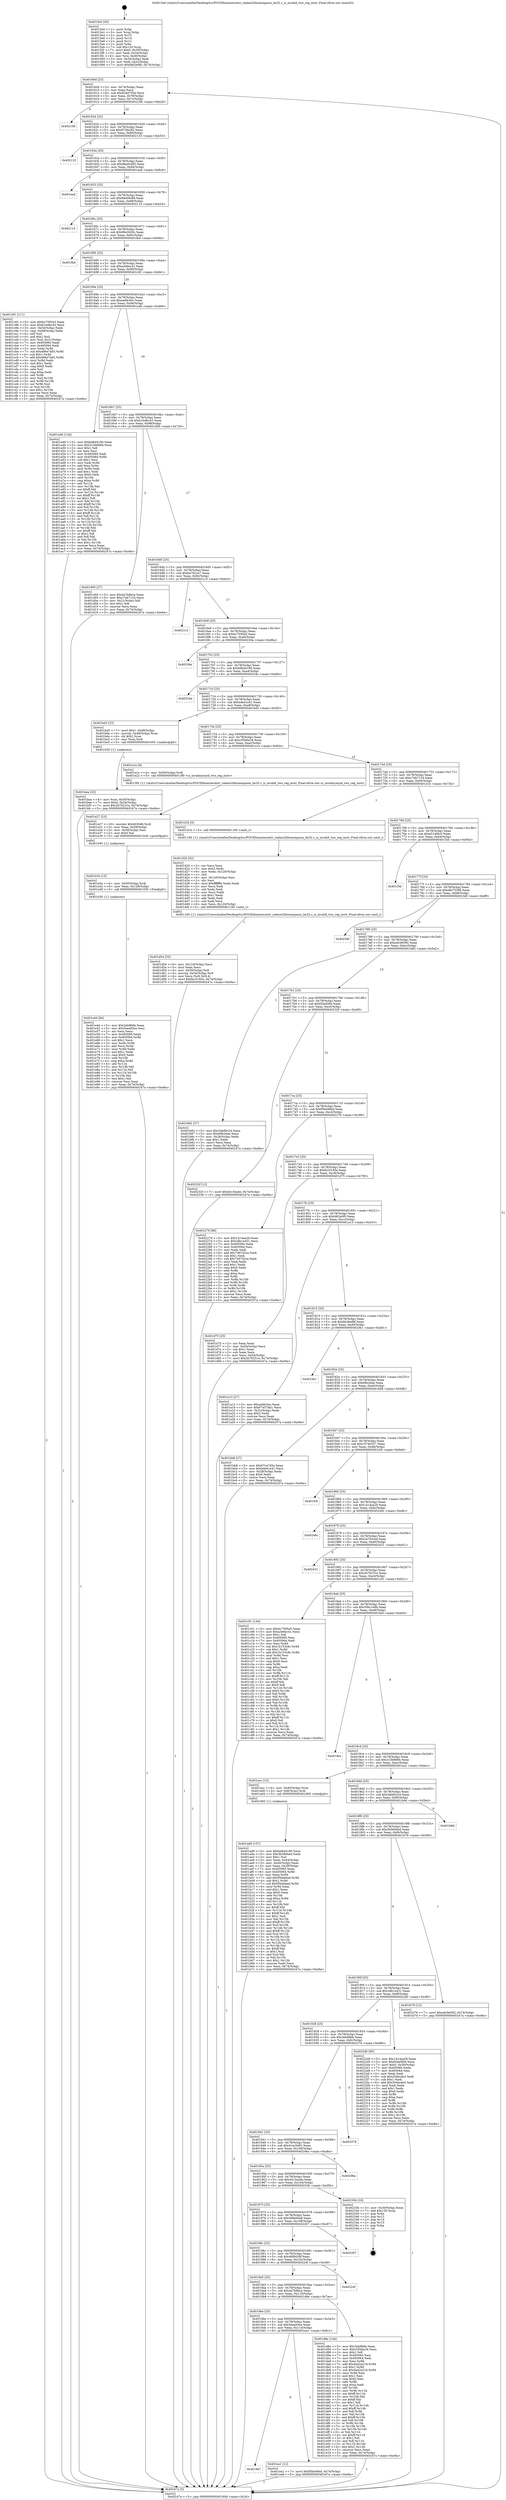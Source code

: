 digraph "0x4015e0" {
  label = "0x4015e0 (/mnt/c/Users/mathe/Desktop/tcc/POCII/binaries/extr_radare2librasmpasm_lm32.c_is_invalid_two_reg_instr_Final-ollvm.out::main(0))"
  labelloc = "t"
  node[shape=record]

  Entry [label="",width=0.3,height=0.3,shape=circle,fillcolor=black,style=filled]
  "0x40160d" [label="{
     0x40160d [23]\l
     | [instrs]\l
     &nbsp;&nbsp;0x40160d \<+3\>: mov -0x74(%rbp),%eax\l
     &nbsp;&nbsp;0x401610 \<+2\>: mov %eax,%ecx\l
     &nbsp;&nbsp;0x401612 \<+6\>: sub $0x82dd705e,%ecx\l
     &nbsp;&nbsp;0x401618 \<+3\>: mov %eax,-0x78(%rbp)\l
     &nbsp;&nbsp;0x40161b \<+3\>: mov %ecx,-0x7c(%rbp)\l
     &nbsp;&nbsp;0x40161e \<+6\>: je 0000000000402108 \<main+0xb28\>\l
  }"]
  "0x402108" [label="{
     0x402108\l
  }", style=dashed]
  "0x401624" [label="{
     0x401624 [22]\l
     | [instrs]\l
     &nbsp;&nbsp;0x401624 \<+5\>: jmp 0000000000401629 \<main+0x49\>\l
     &nbsp;&nbsp;0x401629 \<+3\>: mov -0x78(%rbp),%eax\l
     &nbsp;&nbsp;0x40162c \<+5\>: sub $0x873fa292,%eax\l
     &nbsp;&nbsp;0x401631 \<+3\>: mov %eax,-0x80(%rbp)\l
     &nbsp;&nbsp;0x401634 \<+6\>: je 0000000000402133 \<main+0xb53\>\l
  }"]
  Exit [label="",width=0.3,height=0.3,shape=circle,fillcolor=black,style=filled,peripheries=2]
  "0x402133" [label="{
     0x402133\l
  }", style=dashed]
  "0x40163a" [label="{
     0x40163a [25]\l
     | [instrs]\l
     &nbsp;&nbsp;0x40163a \<+5\>: jmp 000000000040163f \<main+0x5f\>\l
     &nbsp;&nbsp;0x40163f \<+3\>: mov -0x78(%rbp),%eax\l
     &nbsp;&nbsp;0x401642 \<+5\>: sub $0x8ba0c465,%eax\l
     &nbsp;&nbsp;0x401647 \<+6\>: mov %eax,-0x84(%rbp)\l
     &nbsp;&nbsp;0x40164d \<+6\>: je 0000000000401ead \<main+0x8cd\>\l
  }"]
  "0x4019d7" [label="{
     0x4019d7\l
  }", style=dashed]
  "0x401ead" [label="{
     0x401ead\l
  }", style=dashed]
  "0x401653" [label="{
     0x401653 [25]\l
     | [instrs]\l
     &nbsp;&nbsp;0x401653 \<+5\>: jmp 0000000000401658 \<main+0x78\>\l
     &nbsp;&nbsp;0x401658 \<+3\>: mov -0x78(%rbp),%eax\l
     &nbsp;&nbsp;0x40165b \<+5\>: sub $0x8de08c86,%eax\l
     &nbsp;&nbsp;0x401660 \<+6\>: mov %eax,-0x88(%rbp)\l
     &nbsp;&nbsp;0x401666 \<+6\>: je 0000000000402114 \<main+0xb34\>\l
  }"]
  "0x401ea1" [label="{
     0x401ea1 [12]\l
     | [instrs]\l
     &nbsp;&nbsp;0x401ea1 \<+7\>: movl $0xf5bb46bd,-0x74(%rbp)\l
     &nbsp;&nbsp;0x401ea8 \<+5\>: jmp 000000000040247a \<main+0xe9a\>\l
  }"]
  "0x402114" [label="{
     0x402114\l
  }", style=dashed]
  "0x40166c" [label="{
     0x40166c [25]\l
     | [instrs]\l
     &nbsp;&nbsp;0x40166c \<+5\>: jmp 0000000000401671 \<main+0x91\>\l
     &nbsp;&nbsp;0x401671 \<+3\>: mov -0x78(%rbp),%eax\l
     &nbsp;&nbsp;0x401674 \<+5\>: sub $0x99e3920c,%eax\l
     &nbsp;&nbsp;0x401679 \<+6\>: mov %eax,-0x8c(%rbp)\l
     &nbsp;&nbsp;0x40167f \<+6\>: je 0000000000401fbd \<main+0x9dd\>\l
  }"]
  "0x401e4d" [label="{
     0x401e4d [84]\l
     | [instrs]\l
     &nbsp;&nbsp;0x401e4d \<+5\>: mov $0x3eb9fefe,%eax\l
     &nbsp;&nbsp;0x401e52 \<+5\>: mov $0x5eea93ee,%esi\l
     &nbsp;&nbsp;0x401e57 \<+2\>: xor %ecx,%ecx\l
     &nbsp;&nbsp;0x401e59 \<+7\>: mov 0x405060,%edx\l
     &nbsp;&nbsp;0x401e60 \<+8\>: mov 0x405064,%r8d\l
     &nbsp;&nbsp;0x401e68 \<+3\>: sub $0x1,%ecx\l
     &nbsp;&nbsp;0x401e6b \<+3\>: mov %edx,%r9d\l
     &nbsp;&nbsp;0x401e6e \<+3\>: add %ecx,%r9d\l
     &nbsp;&nbsp;0x401e71 \<+4\>: imul %r9d,%edx\l
     &nbsp;&nbsp;0x401e75 \<+3\>: and $0x1,%edx\l
     &nbsp;&nbsp;0x401e78 \<+3\>: cmp $0x0,%edx\l
     &nbsp;&nbsp;0x401e7b \<+4\>: sete %r10b\l
     &nbsp;&nbsp;0x401e7f \<+4\>: cmp $0xa,%r8d\l
     &nbsp;&nbsp;0x401e83 \<+4\>: setl %r11b\l
     &nbsp;&nbsp;0x401e87 \<+3\>: mov %r10b,%bl\l
     &nbsp;&nbsp;0x401e8a \<+3\>: and %r11b,%bl\l
     &nbsp;&nbsp;0x401e8d \<+3\>: xor %r11b,%r10b\l
     &nbsp;&nbsp;0x401e90 \<+3\>: or %r10b,%bl\l
     &nbsp;&nbsp;0x401e93 \<+3\>: test $0x1,%bl\l
     &nbsp;&nbsp;0x401e96 \<+3\>: cmovne %esi,%eax\l
     &nbsp;&nbsp;0x401e99 \<+3\>: mov %eax,-0x74(%rbp)\l
     &nbsp;&nbsp;0x401e9c \<+5\>: jmp 000000000040247a \<main+0xe9a\>\l
  }"]
  "0x401fbd" [label="{
     0x401fbd\l
  }", style=dashed]
  "0x401685" [label="{
     0x401685 [25]\l
     | [instrs]\l
     &nbsp;&nbsp;0x401685 \<+5\>: jmp 000000000040168a \<main+0xaa\>\l
     &nbsp;&nbsp;0x40168a \<+3\>: mov -0x78(%rbp),%eax\l
     &nbsp;&nbsp;0x40168d \<+5\>: sub $0xa3e6ec41,%eax\l
     &nbsp;&nbsp;0x401692 \<+6\>: mov %eax,-0x90(%rbp)\l
     &nbsp;&nbsp;0x401698 \<+6\>: je 0000000000401c91 \<main+0x6b1\>\l
  }"]
  "0x401e3e" [label="{
     0x401e3e [15]\l
     | [instrs]\l
     &nbsp;&nbsp;0x401e3e \<+4\>: mov -0x50(%rbp),%rdi\l
     &nbsp;&nbsp;0x401e42 \<+6\>: mov %eax,-0x128(%rbp)\l
     &nbsp;&nbsp;0x401e48 \<+5\>: call 0000000000401030 \<free@plt\>\l
     | [calls]\l
     &nbsp;&nbsp;0x401030 \{1\} (unknown)\l
  }"]
  "0x401c91" [label="{
     0x401c91 [111]\l
     | [instrs]\l
     &nbsp;&nbsp;0x401c91 \<+5\>: mov $0xbc7595a5,%eax\l
     &nbsp;&nbsp;0x401c96 \<+5\>: mov $0xb1bdbc43,%ecx\l
     &nbsp;&nbsp;0x401c9b \<+3\>: mov -0x54(%rbp),%edx\l
     &nbsp;&nbsp;0x401c9e \<+3\>: cmp -0x48(%rbp),%edx\l
     &nbsp;&nbsp;0x401ca1 \<+4\>: setl %sil\l
     &nbsp;&nbsp;0x401ca5 \<+4\>: and $0x1,%sil\l
     &nbsp;&nbsp;0x401ca9 \<+4\>: mov %sil,-0x21(%rbp)\l
     &nbsp;&nbsp;0x401cad \<+7\>: mov 0x405060,%edx\l
     &nbsp;&nbsp;0x401cb4 \<+7\>: mov 0x405064,%edi\l
     &nbsp;&nbsp;0x401cbb \<+3\>: mov %edx,%r8d\l
     &nbsp;&nbsp;0x401cbe \<+7\>: sub $0x486e7a65,%r8d\l
     &nbsp;&nbsp;0x401cc5 \<+4\>: sub $0x1,%r8d\l
     &nbsp;&nbsp;0x401cc9 \<+7\>: add $0x486e7a65,%r8d\l
     &nbsp;&nbsp;0x401cd0 \<+4\>: imul %r8d,%edx\l
     &nbsp;&nbsp;0x401cd4 \<+3\>: and $0x1,%edx\l
     &nbsp;&nbsp;0x401cd7 \<+3\>: cmp $0x0,%edx\l
     &nbsp;&nbsp;0x401cda \<+4\>: sete %sil\l
     &nbsp;&nbsp;0x401cde \<+3\>: cmp $0xa,%edi\l
     &nbsp;&nbsp;0x401ce1 \<+4\>: setl %r9b\l
     &nbsp;&nbsp;0x401ce5 \<+3\>: mov %sil,%r10b\l
     &nbsp;&nbsp;0x401ce8 \<+3\>: and %r9b,%r10b\l
     &nbsp;&nbsp;0x401ceb \<+3\>: xor %r9b,%sil\l
     &nbsp;&nbsp;0x401cee \<+3\>: or %sil,%r10b\l
     &nbsp;&nbsp;0x401cf1 \<+4\>: test $0x1,%r10b\l
     &nbsp;&nbsp;0x401cf5 \<+3\>: cmovne %ecx,%eax\l
     &nbsp;&nbsp;0x401cf8 \<+3\>: mov %eax,-0x74(%rbp)\l
     &nbsp;&nbsp;0x401cfb \<+5\>: jmp 000000000040247a \<main+0xe9a\>\l
  }"]
  "0x40169e" [label="{
     0x40169e [25]\l
     | [instrs]\l
     &nbsp;&nbsp;0x40169e \<+5\>: jmp 00000000004016a3 \<main+0xc3\>\l
     &nbsp;&nbsp;0x4016a3 \<+3\>: mov -0x78(%rbp),%eax\l
     &nbsp;&nbsp;0x4016a6 \<+5\>: sub $0xaefdc5ec,%eax\l
     &nbsp;&nbsp;0x4016ab \<+6\>: mov %eax,-0x94(%rbp)\l
     &nbsp;&nbsp;0x4016b1 \<+6\>: je 0000000000401a46 \<main+0x466\>\l
  }"]
  "0x401e27" [label="{
     0x401e27 [23]\l
     | [instrs]\l
     &nbsp;&nbsp;0x401e27 \<+10\>: movabs $0x4030d6,%rdi\l
     &nbsp;&nbsp;0x401e31 \<+3\>: mov %eax,-0x58(%rbp)\l
     &nbsp;&nbsp;0x401e34 \<+3\>: mov -0x58(%rbp),%esi\l
     &nbsp;&nbsp;0x401e37 \<+2\>: mov $0x0,%al\l
     &nbsp;&nbsp;0x401e39 \<+5\>: call 0000000000401040 \<printf@plt\>\l
     | [calls]\l
     &nbsp;&nbsp;0x401040 \{1\} (unknown)\l
  }"]
  "0x401a46" [label="{
     0x401a46 [134]\l
     | [instrs]\l
     &nbsp;&nbsp;0x401a46 \<+5\>: mov $0xbd644180,%eax\l
     &nbsp;&nbsp;0x401a4b \<+5\>: mov $0x315b6684,%ecx\l
     &nbsp;&nbsp;0x401a50 \<+2\>: mov $0x1,%dl\l
     &nbsp;&nbsp;0x401a52 \<+2\>: xor %esi,%esi\l
     &nbsp;&nbsp;0x401a54 \<+7\>: mov 0x405060,%edi\l
     &nbsp;&nbsp;0x401a5b \<+8\>: mov 0x405064,%r8d\l
     &nbsp;&nbsp;0x401a63 \<+3\>: sub $0x1,%esi\l
     &nbsp;&nbsp;0x401a66 \<+3\>: mov %edi,%r9d\l
     &nbsp;&nbsp;0x401a69 \<+3\>: add %esi,%r9d\l
     &nbsp;&nbsp;0x401a6c \<+4\>: imul %r9d,%edi\l
     &nbsp;&nbsp;0x401a70 \<+3\>: and $0x1,%edi\l
     &nbsp;&nbsp;0x401a73 \<+3\>: cmp $0x0,%edi\l
     &nbsp;&nbsp;0x401a76 \<+4\>: sete %r10b\l
     &nbsp;&nbsp;0x401a7a \<+4\>: cmp $0xa,%r8d\l
     &nbsp;&nbsp;0x401a7e \<+4\>: setl %r11b\l
     &nbsp;&nbsp;0x401a82 \<+3\>: mov %r10b,%bl\l
     &nbsp;&nbsp;0x401a85 \<+3\>: xor $0xff,%bl\l
     &nbsp;&nbsp;0x401a88 \<+3\>: mov %r11b,%r14b\l
     &nbsp;&nbsp;0x401a8b \<+4\>: xor $0xff,%r14b\l
     &nbsp;&nbsp;0x401a8f \<+3\>: xor $0x1,%dl\l
     &nbsp;&nbsp;0x401a92 \<+3\>: mov %bl,%r15b\l
     &nbsp;&nbsp;0x401a95 \<+4\>: and $0xff,%r15b\l
     &nbsp;&nbsp;0x401a99 \<+3\>: and %dl,%r10b\l
     &nbsp;&nbsp;0x401a9c \<+3\>: mov %r14b,%r12b\l
     &nbsp;&nbsp;0x401a9f \<+4\>: and $0xff,%r12b\l
     &nbsp;&nbsp;0x401aa3 \<+3\>: and %dl,%r11b\l
     &nbsp;&nbsp;0x401aa6 \<+3\>: or %r10b,%r15b\l
     &nbsp;&nbsp;0x401aa9 \<+3\>: or %r11b,%r12b\l
     &nbsp;&nbsp;0x401aac \<+3\>: xor %r12b,%r15b\l
     &nbsp;&nbsp;0x401aaf \<+3\>: or %r14b,%bl\l
     &nbsp;&nbsp;0x401ab2 \<+3\>: xor $0xff,%bl\l
     &nbsp;&nbsp;0x401ab5 \<+3\>: or $0x1,%dl\l
     &nbsp;&nbsp;0x401ab8 \<+2\>: and %dl,%bl\l
     &nbsp;&nbsp;0x401aba \<+3\>: or %bl,%r15b\l
     &nbsp;&nbsp;0x401abd \<+4\>: test $0x1,%r15b\l
     &nbsp;&nbsp;0x401ac1 \<+3\>: cmovne %ecx,%eax\l
     &nbsp;&nbsp;0x401ac4 \<+3\>: mov %eax,-0x74(%rbp)\l
     &nbsp;&nbsp;0x401ac7 \<+5\>: jmp 000000000040247a \<main+0xe9a\>\l
  }"]
  "0x4016b7" [label="{
     0x4016b7 [25]\l
     | [instrs]\l
     &nbsp;&nbsp;0x4016b7 \<+5\>: jmp 00000000004016bc \<main+0xdc\>\l
     &nbsp;&nbsp;0x4016bc \<+3\>: mov -0x78(%rbp),%eax\l
     &nbsp;&nbsp;0x4016bf \<+5\>: sub $0xb1bdbc43,%eax\l
     &nbsp;&nbsp;0x4016c4 \<+6\>: mov %eax,-0x98(%rbp)\l
     &nbsp;&nbsp;0x4016ca \<+6\>: je 0000000000401d00 \<main+0x720\>\l
  }"]
  "0x4019be" [label="{
     0x4019be [25]\l
     | [instrs]\l
     &nbsp;&nbsp;0x4019be \<+5\>: jmp 00000000004019c3 \<main+0x3e3\>\l
     &nbsp;&nbsp;0x4019c3 \<+3\>: mov -0x78(%rbp),%eax\l
     &nbsp;&nbsp;0x4019c6 \<+5\>: sub $0x5eea93ee,%eax\l
     &nbsp;&nbsp;0x4019cb \<+6\>: mov %eax,-0x114(%rbp)\l
     &nbsp;&nbsp;0x4019d1 \<+6\>: je 0000000000401ea1 \<main+0x8c1\>\l
  }"]
  "0x401d00" [label="{
     0x401d00 [27]\l
     | [instrs]\l
     &nbsp;&nbsp;0x401d00 \<+5\>: mov $0x4a7b8bca,%eax\l
     &nbsp;&nbsp;0x401d05 \<+5\>: mov $0xc7eb7124,%ecx\l
     &nbsp;&nbsp;0x401d0a \<+3\>: mov -0x21(%rbp),%dl\l
     &nbsp;&nbsp;0x401d0d \<+3\>: test $0x1,%dl\l
     &nbsp;&nbsp;0x401d10 \<+3\>: cmovne %ecx,%eax\l
     &nbsp;&nbsp;0x401d13 \<+3\>: mov %eax,-0x74(%rbp)\l
     &nbsp;&nbsp;0x401d16 \<+5\>: jmp 000000000040247a \<main+0xe9a\>\l
  }"]
  "0x4016d0" [label="{
     0x4016d0 [25]\l
     | [instrs]\l
     &nbsp;&nbsp;0x4016d0 \<+5\>: jmp 00000000004016d5 \<main+0xf5\>\l
     &nbsp;&nbsp;0x4016d5 \<+3\>: mov -0x78(%rbp),%eax\l
     &nbsp;&nbsp;0x4016d8 \<+5\>: sub $0xba762ca7,%eax\l
     &nbsp;&nbsp;0x4016dd \<+6\>: mov %eax,-0x9c(%rbp)\l
     &nbsp;&nbsp;0x4016e3 \<+6\>: je 00000000004021c3 \<main+0xbe3\>\l
  }"]
  "0x401d8e" [label="{
     0x401d8e [144]\l
     | [instrs]\l
     &nbsp;&nbsp;0x401d8e \<+5\>: mov $0x3eb9fefe,%eax\l
     &nbsp;&nbsp;0x401d93 \<+5\>: mov $0xc55b6a34,%ecx\l
     &nbsp;&nbsp;0x401d98 \<+2\>: mov $0x1,%dl\l
     &nbsp;&nbsp;0x401d9a \<+7\>: mov 0x405060,%esi\l
     &nbsp;&nbsp;0x401da1 \<+7\>: mov 0x405064,%edi\l
     &nbsp;&nbsp;0x401da8 \<+3\>: mov %esi,%r8d\l
     &nbsp;&nbsp;0x401dab \<+7\>: add $0x4a42a218,%r8d\l
     &nbsp;&nbsp;0x401db2 \<+4\>: sub $0x1,%r8d\l
     &nbsp;&nbsp;0x401db6 \<+7\>: sub $0x4a42a218,%r8d\l
     &nbsp;&nbsp;0x401dbd \<+4\>: imul %r8d,%esi\l
     &nbsp;&nbsp;0x401dc1 \<+3\>: and $0x1,%esi\l
     &nbsp;&nbsp;0x401dc4 \<+3\>: cmp $0x0,%esi\l
     &nbsp;&nbsp;0x401dc7 \<+4\>: sete %r9b\l
     &nbsp;&nbsp;0x401dcb \<+3\>: cmp $0xa,%edi\l
     &nbsp;&nbsp;0x401dce \<+4\>: setl %r10b\l
     &nbsp;&nbsp;0x401dd2 \<+3\>: mov %r9b,%r11b\l
     &nbsp;&nbsp;0x401dd5 \<+4\>: xor $0xff,%r11b\l
     &nbsp;&nbsp;0x401dd9 \<+3\>: mov %r10b,%bl\l
     &nbsp;&nbsp;0x401ddc \<+3\>: xor $0xff,%bl\l
     &nbsp;&nbsp;0x401ddf \<+3\>: xor $0x1,%dl\l
     &nbsp;&nbsp;0x401de2 \<+3\>: mov %r11b,%r14b\l
     &nbsp;&nbsp;0x401de5 \<+4\>: and $0xff,%r14b\l
     &nbsp;&nbsp;0x401de9 \<+3\>: and %dl,%r9b\l
     &nbsp;&nbsp;0x401dec \<+3\>: mov %bl,%r15b\l
     &nbsp;&nbsp;0x401def \<+4\>: and $0xff,%r15b\l
     &nbsp;&nbsp;0x401df3 \<+3\>: and %dl,%r10b\l
     &nbsp;&nbsp;0x401df6 \<+3\>: or %r9b,%r14b\l
     &nbsp;&nbsp;0x401df9 \<+3\>: or %r10b,%r15b\l
     &nbsp;&nbsp;0x401dfc \<+3\>: xor %r15b,%r14b\l
     &nbsp;&nbsp;0x401dff \<+3\>: or %bl,%r11b\l
     &nbsp;&nbsp;0x401e02 \<+4\>: xor $0xff,%r11b\l
     &nbsp;&nbsp;0x401e06 \<+3\>: or $0x1,%dl\l
     &nbsp;&nbsp;0x401e09 \<+3\>: and %dl,%r11b\l
     &nbsp;&nbsp;0x401e0c \<+3\>: or %r11b,%r14b\l
     &nbsp;&nbsp;0x401e0f \<+4\>: test $0x1,%r14b\l
     &nbsp;&nbsp;0x401e13 \<+3\>: cmovne %ecx,%eax\l
     &nbsp;&nbsp;0x401e16 \<+3\>: mov %eax,-0x74(%rbp)\l
     &nbsp;&nbsp;0x401e19 \<+5\>: jmp 000000000040247a \<main+0xe9a\>\l
  }"]
  "0x4021c3" [label="{
     0x4021c3\l
  }", style=dashed]
  "0x4016e9" [label="{
     0x4016e9 [25]\l
     | [instrs]\l
     &nbsp;&nbsp;0x4016e9 \<+5\>: jmp 00000000004016ee \<main+0x10e\>\l
     &nbsp;&nbsp;0x4016ee \<+3\>: mov -0x78(%rbp),%eax\l
     &nbsp;&nbsp;0x4016f1 \<+5\>: sub $0xbc7595a5,%eax\l
     &nbsp;&nbsp;0x4016f6 \<+6\>: mov %eax,-0xa0(%rbp)\l
     &nbsp;&nbsp;0x4016fc \<+6\>: je 000000000040236a \<main+0xd8a\>\l
  }"]
  "0x4019a5" [label="{
     0x4019a5 [25]\l
     | [instrs]\l
     &nbsp;&nbsp;0x4019a5 \<+5\>: jmp 00000000004019aa \<main+0x3ca\>\l
     &nbsp;&nbsp;0x4019aa \<+3\>: mov -0x78(%rbp),%eax\l
     &nbsp;&nbsp;0x4019ad \<+5\>: sub $0x4a7b8bca,%eax\l
     &nbsp;&nbsp;0x4019b2 \<+6\>: mov %eax,-0x110(%rbp)\l
     &nbsp;&nbsp;0x4019b8 \<+6\>: je 0000000000401d8e \<main+0x7ae\>\l
  }"]
  "0x40236a" [label="{
     0x40236a\l
  }", style=dashed]
  "0x401702" [label="{
     0x401702 [25]\l
     | [instrs]\l
     &nbsp;&nbsp;0x401702 \<+5\>: jmp 0000000000401707 \<main+0x127\>\l
     &nbsp;&nbsp;0x401707 \<+3\>: mov -0x78(%rbp),%eax\l
     &nbsp;&nbsp;0x40170a \<+5\>: sub $0xbd644180,%eax\l
     &nbsp;&nbsp;0x40170f \<+6\>: mov %eax,-0xa4(%rbp)\l
     &nbsp;&nbsp;0x401715 \<+6\>: je 000000000040234e \<main+0xd6e\>\l
  }"]
  "0x40224f" [label="{
     0x40224f\l
  }", style=dashed]
  "0x40234e" [label="{
     0x40234e\l
  }", style=dashed]
  "0x40171b" [label="{
     0x40171b [25]\l
     | [instrs]\l
     &nbsp;&nbsp;0x40171b \<+5\>: jmp 0000000000401720 \<main+0x140\>\l
     &nbsp;&nbsp;0x401720 \<+3\>: mov -0x78(%rbp),%eax\l
     &nbsp;&nbsp;0x401723 \<+5\>: sub $0xbde41e41,%eax\l
     &nbsp;&nbsp;0x401728 \<+6\>: mov %eax,-0xa8(%rbp)\l
     &nbsp;&nbsp;0x40172e \<+6\>: je 0000000000401bd3 \<main+0x5f3\>\l
  }"]
  "0x40198c" [label="{
     0x40198c [25]\l
     | [instrs]\l
     &nbsp;&nbsp;0x40198c \<+5\>: jmp 0000000000401991 \<main+0x3b1\>\l
     &nbsp;&nbsp;0x401991 \<+3\>: mov -0x78(%rbp),%eax\l
     &nbsp;&nbsp;0x401994 \<+5\>: sub $0x46f8439f,%eax\l
     &nbsp;&nbsp;0x401999 \<+6\>: mov %eax,-0x10c(%rbp)\l
     &nbsp;&nbsp;0x40199f \<+6\>: je 000000000040224f \<main+0xc6f\>\l
  }"]
  "0x401bd3" [label="{
     0x401bd3 [23]\l
     | [instrs]\l
     &nbsp;&nbsp;0x401bd3 \<+7\>: movl $0x1,-0x48(%rbp)\l
     &nbsp;&nbsp;0x401bda \<+4\>: movslq -0x48(%rbp),%rax\l
     &nbsp;&nbsp;0x401bde \<+4\>: shl $0x2,%rax\l
     &nbsp;&nbsp;0x401be2 \<+3\>: mov %rax,%rdi\l
     &nbsp;&nbsp;0x401be5 \<+5\>: call 0000000000401050 \<malloc@plt\>\l
     | [calls]\l
     &nbsp;&nbsp;0x401050 \{1\} (unknown)\l
  }"]
  "0x401734" [label="{
     0x401734 [25]\l
     | [instrs]\l
     &nbsp;&nbsp;0x401734 \<+5\>: jmp 0000000000401739 \<main+0x159\>\l
     &nbsp;&nbsp;0x401739 \<+3\>: mov -0x78(%rbp),%eax\l
     &nbsp;&nbsp;0x40173c \<+5\>: sub $0xc55b6a34,%eax\l
     &nbsp;&nbsp;0x401741 \<+6\>: mov %eax,-0xac(%rbp)\l
     &nbsp;&nbsp;0x401747 \<+6\>: je 0000000000401e1e \<main+0x83e\>\l
  }"]
  "0x402267" [label="{
     0x402267\l
  }", style=dashed]
  "0x401e1e" [label="{
     0x401e1e [9]\l
     | [instrs]\l
     &nbsp;&nbsp;0x401e1e \<+4\>: mov -0x50(%rbp),%rdi\l
     &nbsp;&nbsp;0x401e22 \<+5\>: call 00000000004013f0 \<is_invalmymyid_two_reg_instr\>\l
     | [calls]\l
     &nbsp;&nbsp;0x4013f0 \{1\} (/mnt/c/Users/mathe/Desktop/tcc/POCII/binaries/extr_radare2librasmpasm_lm32.c_is_invalid_two_reg_instr_Final-ollvm.out::is_invalmymyid_two_reg_instr)\l
  }"]
  "0x40174d" [label="{
     0x40174d [25]\l
     | [instrs]\l
     &nbsp;&nbsp;0x40174d \<+5\>: jmp 0000000000401752 \<main+0x172\>\l
     &nbsp;&nbsp;0x401752 \<+3\>: mov -0x78(%rbp),%eax\l
     &nbsp;&nbsp;0x401755 \<+5\>: sub $0xc7eb7124,%eax\l
     &nbsp;&nbsp;0x40175a \<+6\>: mov %eax,-0xb0(%rbp)\l
     &nbsp;&nbsp;0x401760 \<+6\>: je 0000000000401d1b \<main+0x73b\>\l
  }"]
  "0x401973" [label="{
     0x401973 [25]\l
     | [instrs]\l
     &nbsp;&nbsp;0x401973 \<+5\>: jmp 0000000000401978 \<main+0x398\>\l
     &nbsp;&nbsp;0x401978 \<+3\>: mov -0x78(%rbp),%eax\l
     &nbsp;&nbsp;0x40197b \<+5\>: sub $0x468e06a8,%eax\l
     &nbsp;&nbsp;0x401980 \<+6\>: mov %eax,-0x108(%rbp)\l
     &nbsp;&nbsp;0x401986 \<+6\>: je 0000000000402267 \<main+0xc87\>\l
  }"]
  "0x401d1b" [label="{
     0x401d1b [5]\l
     | [instrs]\l
     &nbsp;&nbsp;0x401d1b \<+5\>: call 0000000000401160 \<next_i\>\l
     | [calls]\l
     &nbsp;&nbsp;0x401160 \{1\} (/mnt/c/Users/mathe/Desktop/tcc/POCII/binaries/extr_radare2librasmpasm_lm32.c_is_invalid_two_reg_instr_Final-ollvm.out::next_i)\l
  }"]
  "0x401766" [label="{
     0x401766 [25]\l
     | [instrs]\l
     &nbsp;&nbsp;0x401766 \<+5\>: jmp 000000000040176b \<main+0x18b\>\l
     &nbsp;&nbsp;0x40176b \<+3\>: mov -0x78(%rbp),%eax\l
     &nbsp;&nbsp;0x40176e \<+5\>: sub $0xe514fdc0,%eax\l
     &nbsp;&nbsp;0x401773 \<+6\>: mov %eax,-0xb4(%rbp)\l
     &nbsp;&nbsp;0x401779 \<+6\>: je 0000000000401f3d \<main+0x95d\>\l
  }"]
  "0x40233b" [label="{
     0x40233b [19]\l
     | [instrs]\l
     &nbsp;&nbsp;0x40233b \<+3\>: mov -0x30(%rbp),%eax\l
     &nbsp;&nbsp;0x40233e \<+7\>: add $0x120,%rsp\l
     &nbsp;&nbsp;0x402345 \<+1\>: pop %rbx\l
     &nbsp;&nbsp;0x402346 \<+2\>: pop %r12\l
     &nbsp;&nbsp;0x402348 \<+2\>: pop %r14\l
     &nbsp;&nbsp;0x40234a \<+2\>: pop %r15\l
     &nbsp;&nbsp;0x40234c \<+1\>: pop %rbp\l
     &nbsp;&nbsp;0x40234d \<+1\>: ret\l
  }"]
  "0x401f3d" [label="{
     0x401f3d\l
  }", style=dashed]
  "0x40177f" [label="{
     0x40177f [25]\l
     | [instrs]\l
     &nbsp;&nbsp;0x40177f \<+5\>: jmp 0000000000401784 \<main+0x1a4\>\l
     &nbsp;&nbsp;0x401784 \<+3\>: mov -0x78(%rbp),%eax\l
     &nbsp;&nbsp;0x401787 \<+5\>: sub $0xe8e75298,%eax\l
     &nbsp;&nbsp;0x40178c \<+6\>: mov %eax,-0xb8(%rbp)\l
     &nbsp;&nbsp;0x401792 \<+6\>: je 00000000004023df \<main+0xdff\>\l
  }"]
  "0x40195a" [label="{
     0x40195a [25]\l
     | [instrs]\l
     &nbsp;&nbsp;0x40195a \<+5\>: jmp 000000000040195f \<main+0x37f\>\l
     &nbsp;&nbsp;0x40195f \<+3\>: mov -0x78(%rbp),%eax\l
     &nbsp;&nbsp;0x401962 \<+5\>: sub $0x4415ea4e,%eax\l
     &nbsp;&nbsp;0x401967 \<+6\>: mov %eax,-0x104(%rbp)\l
     &nbsp;&nbsp;0x40196d \<+6\>: je 000000000040233b \<main+0xd5b\>\l
  }"]
  "0x4023df" [label="{
     0x4023df\l
  }", style=dashed]
  "0x401798" [label="{
     0x401798 [25]\l
     | [instrs]\l
     &nbsp;&nbsp;0x401798 \<+5\>: jmp 000000000040179d \<main+0x1bd\>\l
     &nbsp;&nbsp;0x40179d \<+3\>: mov -0x78(%rbp),%eax\l
     &nbsp;&nbsp;0x4017a0 \<+5\>: sub $0xedc9e592,%eax\l
     &nbsp;&nbsp;0x4017a5 \<+6\>: mov %eax,-0xbc(%rbp)\l
     &nbsp;&nbsp;0x4017ab \<+6\>: je 0000000000401b82 \<main+0x5a2\>\l
  }"]
  "0x40206a" [label="{
     0x40206a\l
  }", style=dashed]
  "0x401b82" [label="{
     0x401b82 [27]\l
     | [instrs]\l
     &nbsp;&nbsp;0x401b82 \<+5\>: mov $0x3ab80c24,%eax\l
     &nbsp;&nbsp;0x401b87 \<+5\>: mov $0x69b26ae,%ecx\l
     &nbsp;&nbsp;0x401b8c \<+3\>: mov -0x28(%rbp),%edx\l
     &nbsp;&nbsp;0x401b8f \<+3\>: cmp $0x1,%edx\l
     &nbsp;&nbsp;0x401b92 \<+3\>: cmovl %ecx,%eax\l
     &nbsp;&nbsp;0x401b95 \<+3\>: mov %eax,-0x74(%rbp)\l
     &nbsp;&nbsp;0x401b98 \<+5\>: jmp 000000000040247a \<main+0xe9a\>\l
  }"]
  "0x4017b1" [label="{
     0x4017b1 [25]\l
     | [instrs]\l
     &nbsp;&nbsp;0x4017b1 \<+5\>: jmp 00000000004017b6 \<main+0x1d6\>\l
     &nbsp;&nbsp;0x4017b6 \<+3\>: mov -0x78(%rbp),%eax\l
     &nbsp;&nbsp;0x4017b9 \<+5\>: sub $0xf2da5fd4,%eax\l
     &nbsp;&nbsp;0x4017be \<+6\>: mov %eax,-0xc0(%rbp)\l
     &nbsp;&nbsp;0x4017c4 \<+6\>: je 000000000040232f \<main+0xd4f\>\l
  }"]
  "0x401941" [label="{
     0x401941 [25]\l
     | [instrs]\l
     &nbsp;&nbsp;0x401941 \<+5\>: jmp 0000000000401946 \<main+0x366\>\l
     &nbsp;&nbsp;0x401946 \<+3\>: mov -0x78(%rbp),%eax\l
     &nbsp;&nbsp;0x401949 \<+5\>: sub $0x41ec5491,%eax\l
     &nbsp;&nbsp;0x40194e \<+6\>: mov %eax,-0x100(%rbp)\l
     &nbsp;&nbsp;0x401954 \<+6\>: je 000000000040206a \<main+0xa8a\>\l
  }"]
  "0x40232f" [label="{
     0x40232f [12]\l
     | [instrs]\l
     &nbsp;&nbsp;0x40232f \<+7\>: movl $0x4415ea4e,-0x74(%rbp)\l
     &nbsp;&nbsp;0x402336 \<+5\>: jmp 000000000040247a \<main+0xe9a\>\l
  }"]
  "0x4017ca" [label="{
     0x4017ca [25]\l
     | [instrs]\l
     &nbsp;&nbsp;0x4017ca \<+5\>: jmp 00000000004017cf \<main+0x1ef\>\l
     &nbsp;&nbsp;0x4017cf \<+3\>: mov -0x78(%rbp),%eax\l
     &nbsp;&nbsp;0x4017d2 \<+5\>: sub $0xf5bb46bd,%eax\l
     &nbsp;&nbsp;0x4017d7 \<+6\>: mov %eax,-0xc4(%rbp)\l
     &nbsp;&nbsp;0x4017dd \<+6\>: je 0000000000402278 \<main+0xc98\>\l
  }"]
  "0x402376" [label="{
     0x402376\l
  }", style=dashed]
  "0x402278" [label="{
     0x402278 [88]\l
     | [instrs]\l
     &nbsp;&nbsp;0x402278 \<+5\>: mov $0x1414aa29,%eax\l
     &nbsp;&nbsp;0x40227d \<+5\>: mov $0x3db1e431,%ecx\l
     &nbsp;&nbsp;0x402282 \<+7\>: mov 0x405060,%edx\l
     &nbsp;&nbsp;0x402289 \<+7\>: mov 0x405064,%esi\l
     &nbsp;&nbsp;0x402290 \<+2\>: mov %edx,%edi\l
     &nbsp;&nbsp;0x402292 \<+6\>: add $0x749742ce,%edi\l
     &nbsp;&nbsp;0x402298 \<+3\>: sub $0x1,%edi\l
     &nbsp;&nbsp;0x40229b \<+6\>: sub $0x749742ce,%edi\l
     &nbsp;&nbsp;0x4022a1 \<+3\>: imul %edi,%edx\l
     &nbsp;&nbsp;0x4022a4 \<+3\>: and $0x1,%edx\l
     &nbsp;&nbsp;0x4022a7 \<+3\>: cmp $0x0,%edx\l
     &nbsp;&nbsp;0x4022aa \<+4\>: sete %r8b\l
     &nbsp;&nbsp;0x4022ae \<+3\>: cmp $0xa,%esi\l
     &nbsp;&nbsp;0x4022b1 \<+4\>: setl %r9b\l
     &nbsp;&nbsp;0x4022b5 \<+3\>: mov %r8b,%r10b\l
     &nbsp;&nbsp;0x4022b8 \<+3\>: and %r9b,%r10b\l
     &nbsp;&nbsp;0x4022bb \<+3\>: xor %r9b,%r8b\l
     &nbsp;&nbsp;0x4022be \<+3\>: or %r8b,%r10b\l
     &nbsp;&nbsp;0x4022c1 \<+4\>: test $0x1,%r10b\l
     &nbsp;&nbsp;0x4022c5 \<+3\>: cmovne %ecx,%eax\l
     &nbsp;&nbsp;0x4022c8 \<+3\>: mov %eax,-0x74(%rbp)\l
     &nbsp;&nbsp;0x4022cb \<+5\>: jmp 000000000040247a \<main+0xe9a\>\l
  }"]
  "0x4017e3" [label="{
     0x4017e3 [25]\l
     | [instrs]\l
     &nbsp;&nbsp;0x4017e3 \<+5\>: jmp 00000000004017e8 \<main+0x208\>\l
     &nbsp;&nbsp;0x4017e8 \<+3\>: mov -0x78(%rbp),%eax\l
     &nbsp;&nbsp;0x4017eb \<+5\>: sub $0xfa16182e,%eax\l
     &nbsp;&nbsp;0x4017f0 \<+6\>: mov %eax,-0xc8(%rbp)\l
     &nbsp;&nbsp;0x4017f6 \<+6\>: je 0000000000401d75 \<main+0x795\>\l
  }"]
  "0x401928" [label="{
     0x401928 [25]\l
     | [instrs]\l
     &nbsp;&nbsp;0x401928 \<+5\>: jmp 000000000040192d \<main+0x34d\>\l
     &nbsp;&nbsp;0x40192d \<+3\>: mov -0x78(%rbp),%eax\l
     &nbsp;&nbsp;0x401930 \<+5\>: sub $0x3eb9fefe,%eax\l
     &nbsp;&nbsp;0x401935 \<+6\>: mov %eax,-0xfc(%rbp)\l
     &nbsp;&nbsp;0x40193b \<+6\>: je 0000000000402376 \<main+0xd96\>\l
  }"]
  "0x401d75" [label="{
     0x401d75 [25]\l
     | [instrs]\l
     &nbsp;&nbsp;0x401d75 \<+2\>: xor %eax,%eax\l
     &nbsp;&nbsp;0x401d77 \<+3\>: mov -0x54(%rbp),%ecx\l
     &nbsp;&nbsp;0x401d7a \<+3\>: sub $0x1,%eax\l
     &nbsp;&nbsp;0x401d7d \<+2\>: sub %eax,%ecx\l
     &nbsp;&nbsp;0x401d7f \<+3\>: mov %ecx,-0x54(%rbp)\l
     &nbsp;&nbsp;0x401d82 \<+7\>: movl $0x2b76231e,-0x74(%rbp)\l
     &nbsp;&nbsp;0x401d89 \<+5\>: jmp 000000000040247a \<main+0xe9a\>\l
  }"]
  "0x4017fc" [label="{
     0x4017fc [25]\l
     | [instrs]\l
     &nbsp;&nbsp;0x4017fc \<+5\>: jmp 0000000000401801 \<main+0x221\>\l
     &nbsp;&nbsp;0x401801 \<+3\>: mov -0x78(%rbp),%eax\l
     &nbsp;&nbsp;0x401804 \<+5\>: sub $0xfd62e0f0,%eax\l
     &nbsp;&nbsp;0x401809 \<+6\>: mov %eax,-0xcc(%rbp)\l
     &nbsp;&nbsp;0x40180f \<+6\>: je 0000000000401a13 \<main+0x433\>\l
  }"]
  "0x4022d0" [label="{
     0x4022d0 [95]\l
     | [instrs]\l
     &nbsp;&nbsp;0x4022d0 \<+5\>: mov $0x1414aa29,%eax\l
     &nbsp;&nbsp;0x4022d5 \<+5\>: mov $0xf2da5fd4,%ecx\l
     &nbsp;&nbsp;0x4022da \<+7\>: movl $0x0,-0x30(%rbp)\l
     &nbsp;&nbsp;0x4022e1 \<+7\>: mov 0x405060,%edx\l
     &nbsp;&nbsp;0x4022e8 \<+7\>: mov 0x405064,%esi\l
     &nbsp;&nbsp;0x4022ef \<+2\>: mov %edx,%edi\l
     &nbsp;&nbsp;0x4022f1 \<+6\>: sub $0x204bcde3,%edi\l
     &nbsp;&nbsp;0x4022f7 \<+3\>: sub $0x1,%edi\l
     &nbsp;&nbsp;0x4022fa \<+6\>: add $0x204bcde3,%edi\l
     &nbsp;&nbsp;0x402300 \<+3\>: imul %edi,%edx\l
     &nbsp;&nbsp;0x402303 \<+3\>: and $0x1,%edx\l
     &nbsp;&nbsp;0x402306 \<+3\>: cmp $0x0,%edx\l
     &nbsp;&nbsp;0x402309 \<+4\>: sete %r8b\l
     &nbsp;&nbsp;0x40230d \<+3\>: cmp $0xa,%esi\l
     &nbsp;&nbsp;0x402310 \<+4\>: setl %r9b\l
     &nbsp;&nbsp;0x402314 \<+3\>: mov %r8b,%r10b\l
     &nbsp;&nbsp;0x402317 \<+3\>: and %r9b,%r10b\l
     &nbsp;&nbsp;0x40231a \<+3\>: xor %r9b,%r8b\l
     &nbsp;&nbsp;0x40231d \<+3\>: or %r8b,%r10b\l
     &nbsp;&nbsp;0x402320 \<+4\>: test $0x1,%r10b\l
     &nbsp;&nbsp;0x402324 \<+3\>: cmovne %ecx,%eax\l
     &nbsp;&nbsp;0x402327 \<+3\>: mov %eax,-0x74(%rbp)\l
     &nbsp;&nbsp;0x40232a \<+5\>: jmp 000000000040247a \<main+0xe9a\>\l
  }"]
  "0x401a13" [label="{
     0x401a13 [27]\l
     | [instrs]\l
     &nbsp;&nbsp;0x401a13 \<+5\>: mov $0xaefdc5ec,%eax\l
     &nbsp;&nbsp;0x401a18 \<+5\>: mov $0x67457db1,%ecx\l
     &nbsp;&nbsp;0x401a1d \<+3\>: mov -0x2c(%rbp),%edx\l
     &nbsp;&nbsp;0x401a20 \<+3\>: cmp $0x2,%edx\l
     &nbsp;&nbsp;0x401a23 \<+3\>: cmovne %ecx,%eax\l
     &nbsp;&nbsp;0x401a26 \<+3\>: mov %eax,-0x74(%rbp)\l
     &nbsp;&nbsp;0x401a29 \<+5\>: jmp 000000000040247a \<main+0xe9a\>\l
  }"]
  "0x401815" [label="{
     0x401815 [25]\l
     | [instrs]\l
     &nbsp;&nbsp;0x401815 \<+5\>: jmp 000000000040181a \<main+0x23a\>\l
     &nbsp;&nbsp;0x40181a \<+3\>: mov -0x78(%rbp),%eax\l
     &nbsp;&nbsp;0x40181d \<+5\>: sub $0xfdcdee88,%eax\l
     &nbsp;&nbsp;0x401822 \<+6\>: mov %eax,-0xd0(%rbp)\l
     &nbsp;&nbsp;0x401828 \<+6\>: je 00000000004023b1 \<main+0xdd1\>\l
  }"]
  "0x40247a" [label="{
     0x40247a [5]\l
     | [instrs]\l
     &nbsp;&nbsp;0x40247a \<+5\>: jmp 000000000040160d \<main+0x2d\>\l
  }"]
  "0x4015e0" [label="{
     0x4015e0 [45]\l
     | [instrs]\l
     &nbsp;&nbsp;0x4015e0 \<+1\>: push %rbp\l
     &nbsp;&nbsp;0x4015e1 \<+3\>: mov %rsp,%rbp\l
     &nbsp;&nbsp;0x4015e4 \<+2\>: push %r15\l
     &nbsp;&nbsp;0x4015e6 \<+2\>: push %r14\l
     &nbsp;&nbsp;0x4015e8 \<+2\>: push %r12\l
     &nbsp;&nbsp;0x4015ea \<+1\>: push %rbx\l
     &nbsp;&nbsp;0x4015eb \<+7\>: sub $0x120,%rsp\l
     &nbsp;&nbsp;0x4015f2 \<+7\>: movl $0x0,-0x30(%rbp)\l
     &nbsp;&nbsp;0x4015f9 \<+3\>: mov %edi,-0x34(%rbp)\l
     &nbsp;&nbsp;0x4015fc \<+4\>: mov %rsi,-0x40(%rbp)\l
     &nbsp;&nbsp;0x401600 \<+3\>: mov -0x34(%rbp),%edi\l
     &nbsp;&nbsp;0x401603 \<+3\>: mov %edi,-0x2c(%rbp)\l
     &nbsp;&nbsp;0x401606 \<+7\>: movl $0xfd62e0f0,-0x74(%rbp)\l
  }"]
  "0x401d54" [label="{
     0x401d54 [33]\l
     | [instrs]\l
     &nbsp;&nbsp;0x401d54 \<+6\>: mov -0x124(%rbp),%ecx\l
     &nbsp;&nbsp;0x401d5a \<+3\>: imul %eax,%ecx\l
     &nbsp;&nbsp;0x401d5d \<+4\>: mov -0x50(%rbp),%r8\l
     &nbsp;&nbsp;0x401d61 \<+4\>: movslq -0x54(%rbp),%r9\l
     &nbsp;&nbsp;0x401d65 \<+4\>: mov %ecx,(%r8,%r9,4)\l
     &nbsp;&nbsp;0x401d69 \<+7\>: movl $0xfa16182e,-0x74(%rbp)\l
     &nbsp;&nbsp;0x401d70 \<+5\>: jmp 000000000040247a \<main+0xe9a\>\l
  }"]
  "0x4023b1" [label="{
     0x4023b1\l
  }", style=dashed]
  "0x40182e" [label="{
     0x40182e [25]\l
     | [instrs]\l
     &nbsp;&nbsp;0x40182e \<+5\>: jmp 0000000000401833 \<main+0x253\>\l
     &nbsp;&nbsp;0x401833 \<+3\>: mov -0x78(%rbp),%eax\l
     &nbsp;&nbsp;0x401836 \<+5\>: sub $0x69b26ae,%eax\l
     &nbsp;&nbsp;0x40183b \<+6\>: mov %eax,-0xd4(%rbp)\l
     &nbsp;&nbsp;0x401841 \<+6\>: je 0000000000401bb8 \<main+0x5d8\>\l
  }"]
  "0x401d20" [label="{
     0x401d20 [52]\l
     | [instrs]\l
     &nbsp;&nbsp;0x401d20 \<+2\>: xor %ecx,%ecx\l
     &nbsp;&nbsp;0x401d22 \<+5\>: mov $0x2,%edx\l
     &nbsp;&nbsp;0x401d27 \<+6\>: mov %edx,-0x120(%rbp)\l
     &nbsp;&nbsp;0x401d2d \<+1\>: cltd\l
     &nbsp;&nbsp;0x401d2e \<+6\>: mov -0x120(%rbp),%esi\l
     &nbsp;&nbsp;0x401d34 \<+2\>: idiv %esi\l
     &nbsp;&nbsp;0x401d36 \<+6\>: imul $0xfffffffe,%edx,%edx\l
     &nbsp;&nbsp;0x401d3c \<+2\>: mov %ecx,%edi\l
     &nbsp;&nbsp;0x401d3e \<+2\>: sub %edx,%edi\l
     &nbsp;&nbsp;0x401d40 \<+2\>: mov %ecx,%edx\l
     &nbsp;&nbsp;0x401d42 \<+3\>: sub $0x1,%edx\l
     &nbsp;&nbsp;0x401d45 \<+2\>: add %edx,%edi\l
     &nbsp;&nbsp;0x401d47 \<+2\>: sub %edi,%ecx\l
     &nbsp;&nbsp;0x401d49 \<+6\>: mov %ecx,-0x124(%rbp)\l
     &nbsp;&nbsp;0x401d4f \<+5\>: call 0000000000401160 \<next_i\>\l
     | [calls]\l
     &nbsp;&nbsp;0x401160 \{1\} (/mnt/c/Users/mathe/Desktop/tcc/POCII/binaries/extr_radare2librasmpasm_lm32.c_is_invalid_two_reg_instr_Final-ollvm.out::next_i)\l
  }"]
  "0x401bb8" [label="{
     0x401bb8 [27]\l
     | [instrs]\l
     &nbsp;&nbsp;0x401bb8 \<+5\>: mov $0x67ca7d5e,%eax\l
     &nbsp;&nbsp;0x401bbd \<+5\>: mov $0xbde41e41,%ecx\l
     &nbsp;&nbsp;0x401bc2 \<+3\>: mov -0x28(%rbp),%edx\l
     &nbsp;&nbsp;0x401bc5 \<+3\>: cmp $0x0,%edx\l
     &nbsp;&nbsp;0x401bc8 \<+3\>: cmove %ecx,%eax\l
     &nbsp;&nbsp;0x401bcb \<+3\>: mov %eax,-0x74(%rbp)\l
     &nbsp;&nbsp;0x401bce \<+5\>: jmp 000000000040247a \<main+0xe9a\>\l
  }"]
  "0x401847" [label="{
     0x401847 [25]\l
     | [instrs]\l
     &nbsp;&nbsp;0x401847 \<+5\>: jmp 000000000040184c \<main+0x26c\>\l
     &nbsp;&nbsp;0x40184c \<+3\>: mov -0x78(%rbp),%eax\l
     &nbsp;&nbsp;0x40184f \<+5\>: sub $0x1074b527,%eax\l
     &nbsp;&nbsp;0x401854 \<+6\>: mov %eax,-0xd8(%rbp)\l
     &nbsp;&nbsp;0x40185a \<+6\>: je 0000000000401fc9 \<main+0x9e9\>\l
  }"]
  "0x401bea" [label="{
     0x401bea [23]\l
     | [instrs]\l
     &nbsp;&nbsp;0x401bea \<+4\>: mov %rax,-0x50(%rbp)\l
     &nbsp;&nbsp;0x401bee \<+7\>: movl $0x0,-0x54(%rbp)\l
     &nbsp;&nbsp;0x401bf5 \<+7\>: movl $0x2b76231e,-0x74(%rbp)\l
     &nbsp;&nbsp;0x401bfc \<+5\>: jmp 000000000040247a \<main+0xe9a\>\l
  }"]
  "0x401fc9" [label="{
     0x401fc9\l
  }", style=dashed]
  "0x401860" [label="{
     0x401860 [25]\l
     | [instrs]\l
     &nbsp;&nbsp;0x401860 \<+5\>: jmp 0000000000401865 \<main+0x285\>\l
     &nbsp;&nbsp;0x401865 \<+3\>: mov -0x78(%rbp),%eax\l
     &nbsp;&nbsp;0x401868 \<+5\>: sub $0x1414aa29,%eax\l
     &nbsp;&nbsp;0x40186d \<+6\>: mov %eax,-0xdc(%rbp)\l
     &nbsp;&nbsp;0x401873 \<+6\>: je 000000000040246c \<main+0xe8c\>\l
  }"]
  "0x40190f" [label="{
     0x40190f [25]\l
     | [instrs]\l
     &nbsp;&nbsp;0x40190f \<+5\>: jmp 0000000000401914 \<main+0x334\>\l
     &nbsp;&nbsp;0x401914 \<+3\>: mov -0x78(%rbp),%eax\l
     &nbsp;&nbsp;0x401917 \<+5\>: sub $0x3db1e431,%eax\l
     &nbsp;&nbsp;0x40191c \<+6\>: mov %eax,-0xf8(%rbp)\l
     &nbsp;&nbsp;0x401922 \<+6\>: je 00000000004022d0 \<main+0xcf0\>\l
  }"]
  "0x40246c" [label="{
     0x40246c\l
  }", style=dashed]
  "0x401879" [label="{
     0x401879 [25]\l
     | [instrs]\l
     &nbsp;&nbsp;0x401879 \<+5\>: jmp 000000000040187e \<main+0x29e\>\l
     &nbsp;&nbsp;0x40187e \<+3\>: mov -0x78(%rbp),%eax\l
     &nbsp;&nbsp;0x401881 \<+5\>: sub $0x2a763ced,%eax\l
     &nbsp;&nbsp;0x401886 \<+6\>: mov %eax,-0xe0(%rbp)\l
     &nbsp;&nbsp;0x40188c \<+6\>: je 0000000000402431 \<main+0xe51\>\l
  }"]
  "0x401b76" [label="{
     0x401b76 [12]\l
     | [instrs]\l
     &nbsp;&nbsp;0x401b76 \<+7\>: movl $0xedc9e592,-0x74(%rbp)\l
     &nbsp;&nbsp;0x401b7d \<+5\>: jmp 000000000040247a \<main+0xe9a\>\l
  }"]
  "0x402431" [label="{
     0x402431\l
  }", style=dashed]
  "0x401892" [label="{
     0x401892 [25]\l
     | [instrs]\l
     &nbsp;&nbsp;0x401892 \<+5\>: jmp 0000000000401897 \<main+0x2b7\>\l
     &nbsp;&nbsp;0x401897 \<+3\>: mov -0x78(%rbp),%eax\l
     &nbsp;&nbsp;0x40189a \<+5\>: sub $0x2b76231e,%eax\l
     &nbsp;&nbsp;0x40189f \<+6\>: mov %eax,-0xe4(%rbp)\l
     &nbsp;&nbsp;0x4018a5 \<+6\>: je 0000000000401c01 \<main+0x621\>\l
  }"]
  "0x4018f6" [label="{
     0x4018f6 [25]\l
     | [instrs]\l
     &nbsp;&nbsp;0x4018f6 \<+5\>: jmp 00000000004018fb \<main+0x31b\>\l
     &nbsp;&nbsp;0x4018fb \<+3\>: mov -0x78(%rbp),%eax\l
     &nbsp;&nbsp;0x4018fe \<+5\>: sub $0x3b5694ed,%eax\l
     &nbsp;&nbsp;0x401903 \<+6\>: mov %eax,-0xf4(%rbp)\l
     &nbsp;&nbsp;0x401909 \<+6\>: je 0000000000401b76 \<main+0x596\>\l
  }"]
  "0x401c01" [label="{
     0x401c01 [144]\l
     | [instrs]\l
     &nbsp;&nbsp;0x401c01 \<+5\>: mov $0xbc7595a5,%eax\l
     &nbsp;&nbsp;0x401c06 \<+5\>: mov $0xa3e6ec41,%ecx\l
     &nbsp;&nbsp;0x401c0b \<+2\>: mov $0x1,%dl\l
     &nbsp;&nbsp;0x401c0d \<+7\>: mov 0x405060,%esi\l
     &nbsp;&nbsp;0x401c14 \<+7\>: mov 0x405064,%edi\l
     &nbsp;&nbsp;0x401c1b \<+3\>: mov %esi,%r8d\l
     &nbsp;&nbsp;0x401c1e \<+7\>: sub $0x1b153c8c,%r8d\l
     &nbsp;&nbsp;0x401c25 \<+4\>: sub $0x1,%r8d\l
     &nbsp;&nbsp;0x401c29 \<+7\>: add $0x1b153c8c,%r8d\l
     &nbsp;&nbsp;0x401c30 \<+4\>: imul %r8d,%esi\l
     &nbsp;&nbsp;0x401c34 \<+3\>: and $0x1,%esi\l
     &nbsp;&nbsp;0x401c37 \<+3\>: cmp $0x0,%esi\l
     &nbsp;&nbsp;0x401c3a \<+4\>: sete %r9b\l
     &nbsp;&nbsp;0x401c3e \<+3\>: cmp $0xa,%edi\l
     &nbsp;&nbsp;0x401c41 \<+4\>: setl %r10b\l
     &nbsp;&nbsp;0x401c45 \<+3\>: mov %r9b,%r11b\l
     &nbsp;&nbsp;0x401c48 \<+4\>: xor $0xff,%r11b\l
     &nbsp;&nbsp;0x401c4c \<+3\>: mov %r10b,%bl\l
     &nbsp;&nbsp;0x401c4f \<+3\>: xor $0xff,%bl\l
     &nbsp;&nbsp;0x401c52 \<+3\>: xor $0x0,%dl\l
     &nbsp;&nbsp;0x401c55 \<+3\>: mov %r11b,%r14b\l
     &nbsp;&nbsp;0x401c58 \<+4\>: and $0x0,%r14b\l
     &nbsp;&nbsp;0x401c5c \<+3\>: and %dl,%r9b\l
     &nbsp;&nbsp;0x401c5f \<+3\>: mov %bl,%r15b\l
     &nbsp;&nbsp;0x401c62 \<+4\>: and $0x0,%r15b\l
     &nbsp;&nbsp;0x401c66 \<+3\>: and %dl,%r10b\l
     &nbsp;&nbsp;0x401c69 \<+3\>: or %r9b,%r14b\l
     &nbsp;&nbsp;0x401c6c \<+3\>: or %r10b,%r15b\l
     &nbsp;&nbsp;0x401c6f \<+3\>: xor %r15b,%r14b\l
     &nbsp;&nbsp;0x401c72 \<+3\>: or %bl,%r11b\l
     &nbsp;&nbsp;0x401c75 \<+4\>: xor $0xff,%r11b\l
     &nbsp;&nbsp;0x401c79 \<+3\>: or $0x0,%dl\l
     &nbsp;&nbsp;0x401c7c \<+3\>: and %dl,%r11b\l
     &nbsp;&nbsp;0x401c7f \<+3\>: or %r11b,%r14b\l
     &nbsp;&nbsp;0x401c82 \<+4\>: test $0x1,%r14b\l
     &nbsp;&nbsp;0x401c86 \<+3\>: cmovne %ecx,%eax\l
     &nbsp;&nbsp;0x401c89 \<+3\>: mov %eax,-0x74(%rbp)\l
     &nbsp;&nbsp;0x401c8c \<+5\>: jmp 000000000040247a \<main+0xe9a\>\l
  }"]
  "0x4018ab" [label="{
     0x4018ab [25]\l
     | [instrs]\l
     &nbsp;&nbsp;0x4018ab \<+5\>: jmp 00000000004018b0 \<main+0x2d0\>\l
     &nbsp;&nbsp;0x4018b0 \<+3\>: mov -0x78(%rbp),%eax\l
     &nbsp;&nbsp;0x4018b3 \<+5\>: sub $0x30bc1e8b,%eax\l
     &nbsp;&nbsp;0x4018b8 \<+6\>: mov %eax,-0xe8(%rbp)\l
     &nbsp;&nbsp;0x4018be \<+6\>: je 0000000000401fe4 \<main+0xa04\>\l
  }"]
  "0x401b9d" [label="{
     0x401b9d\l
  }", style=dashed]
  "0x401fe4" [label="{
     0x401fe4\l
  }", style=dashed]
  "0x4018c4" [label="{
     0x4018c4 [25]\l
     | [instrs]\l
     &nbsp;&nbsp;0x4018c4 \<+5\>: jmp 00000000004018c9 \<main+0x2e9\>\l
     &nbsp;&nbsp;0x4018c9 \<+3\>: mov -0x78(%rbp),%eax\l
     &nbsp;&nbsp;0x4018cc \<+5\>: sub $0x315b6684,%eax\l
     &nbsp;&nbsp;0x4018d1 \<+6\>: mov %eax,-0xec(%rbp)\l
     &nbsp;&nbsp;0x4018d7 \<+6\>: je 0000000000401acc \<main+0x4ec\>\l
  }"]
  "0x401ad9" [label="{
     0x401ad9 [157]\l
     | [instrs]\l
     &nbsp;&nbsp;0x401ad9 \<+5\>: mov $0xbd644180,%ecx\l
     &nbsp;&nbsp;0x401ade \<+5\>: mov $0x3b5694ed,%edx\l
     &nbsp;&nbsp;0x401ae3 \<+3\>: mov $0x1,%sil\l
     &nbsp;&nbsp;0x401ae6 \<+3\>: mov %eax,-0x44(%rbp)\l
     &nbsp;&nbsp;0x401ae9 \<+3\>: mov -0x44(%rbp),%eax\l
     &nbsp;&nbsp;0x401aec \<+3\>: mov %eax,-0x28(%rbp)\l
     &nbsp;&nbsp;0x401aef \<+7\>: mov 0x405060,%eax\l
     &nbsp;&nbsp;0x401af6 \<+8\>: mov 0x405064,%r8d\l
     &nbsp;&nbsp;0x401afe \<+3\>: mov %eax,%r9d\l
     &nbsp;&nbsp;0x401b01 \<+7\>: add $0xf5bedead,%r9d\l
     &nbsp;&nbsp;0x401b08 \<+4\>: sub $0x1,%r9d\l
     &nbsp;&nbsp;0x401b0c \<+7\>: sub $0xf5bedead,%r9d\l
     &nbsp;&nbsp;0x401b13 \<+4\>: imul %r9d,%eax\l
     &nbsp;&nbsp;0x401b17 \<+3\>: and $0x1,%eax\l
     &nbsp;&nbsp;0x401b1a \<+3\>: cmp $0x0,%eax\l
     &nbsp;&nbsp;0x401b1d \<+4\>: sete %r10b\l
     &nbsp;&nbsp;0x401b21 \<+4\>: cmp $0xa,%r8d\l
     &nbsp;&nbsp;0x401b25 \<+4\>: setl %r11b\l
     &nbsp;&nbsp;0x401b29 \<+3\>: mov %r10b,%bl\l
     &nbsp;&nbsp;0x401b2c \<+3\>: xor $0xff,%bl\l
     &nbsp;&nbsp;0x401b2f \<+3\>: mov %r11b,%r14b\l
     &nbsp;&nbsp;0x401b32 \<+4\>: xor $0xff,%r14b\l
     &nbsp;&nbsp;0x401b36 \<+4\>: xor $0x1,%sil\l
     &nbsp;&nbsp;0x401b3a \<+3\>: mov %bl,%r15b\l
     &nbsp;&nbsp;0x401b3d \<+4\>: and $0xff,%r15b\l
     &nbsp;&nbsp;0x401b41 \<+3\>: and %sil,%r10b\l
     &nbsp;&nbsp;0x401b44 \<+3\>: mov %r14b,%r12b\l
     &nbsp;&nbsp;0x401b47 \<+4\>: and $0xff,%r12b\l
     &nbsp;&nbsp;0x401b4b \<+3\>: and %sil,%r11b\l
     &nbsp;&nbsp;0x401b4e \<+3\>: or %r10b,%r15b\l
     &nbsp;&nbsp;0x401b51 \<+3\>: or %r11b,%r12b\l
     &nbsp;&nbsp;0x401b54 \<+3\>: xor %r12b,%r15b\l
     &nbsp;&nbsp;0x401b57 \<+3\>: or %r14b,%bl\l
     &nbsp;&nbsp;0x401b5a \<+3\>: xor $0xff,%bl\l
     &nbsp;&nbsp;0x401b5d \<+4\>: or $0x1,%sil\l
     &nbsp;&nbsp;0x401b61 \<+3\>: and %sil,%bl\l
     &nbsp;&nbsp;0x401b64 \<+3\>: or %bl,%r15b\l
     &nbsp;&nbsp;0x401b67 \<+4\>: test $0x1,%r15b\l
     &nbsp;&nbsp;0x401b6b \<+3\>: cmovne %edx,%ecx\l
     &nbsp;&nbsp;0x401b6e \<+3\>: mov %ecx,-0x74(%rbp)\l
     &nbsp;&nbsp;0x401b71 \<+5\>: jmp 000000000040247a \<main+0xe9a\>\l
  }"]
  "0x401acc" [label="{
     0x401acc [13]\l
     | [instrs]\l
     &nbsp;&nbsp;0x401acc \<+4\>: mov -0x40(%rbp),%rax\l
     &nbsp;&nbsp;0x401ad0 \<+4\>: mov 0x8(%rax),%rdi\l
     &nbsp;&nbsp;0x401ad4 \<+5\>: call 0000000000401060 \<atoi@plt\>\l
     | [calls]\l
     &nbsp;&nbsp;0x401060 \{1\} (unknown)\l
  }"]
  "0x4018dd" [label="{
     0x4018dd [25]\l
     | [instrs]\l
     &nbsp;&nbsp;0x4018dd \<+5\>: jmp 00000000004018e2 \<main+0x302\>\l
     &nbsp;&nbsp;0x4018e2 \<+3\>: mov -0x78(%rbp),%eax\l
     &nbsp;&nbsp;0x4018e5 \<+5\>: sub $0x3ab80c24,%eax\l
     &nbsp;&nbsp;0x4018ea \<+6\>: mov %eax,-0xf0(%rbp)\l
     &nbsp;&nbsp;0x4018f0 \<+6\>: je 0000000000401b9d \<main+0x5bd\>\l
  }"]
  Entry -> "0x4015e0" [label=" 1"]
  "0x40160d" -> "0x402108" [label=" 0"]
  "0x40160d" -> "0x401624" [label=" 22"]
  "0x40233b" -> Exit [label=" 1"]
  "0x401624" -> "0x402133" [label=" 0"]
  "0x401624" -> "0x40163a" [label=" 22"]
  "0x40232f" -> "0x40247a" [label=" 1"]
  "0x40163a" -> "0x401ead" [label=" 0"]
  "0x40163a" -> "0x401653" [label=" 22"]
  "0x4022d0" -> "0x40247a" [label=" 1"]
  "0x401653" -> "0x402114" [label=" 0"]
  "0x401653" -> "0x40166c" [label=" 22"]
  "0x402278" -> "0x40247a" [label=" 1"]
  "0x40166c" -> "0x401fbd" [label=" 0"]
  "0x40166c" -> "0x401685" [label=" 22"]
  "0x4019be" -> "0x4019d7" [label=" 0"]
  "0x401685" -> "0x401c91" [label=" 2"]
  "0x401685" -> "0x40169e" [label=" 20"]
  "0x4019be" -> "0x401ea1" [label=" 1"]
  "0x40169e" -> "0x401a46" [label=" 1"]
  "0x40169e" -> "0x4016b7" [label=" 19"]
  "0x401ea1" -> "0x40247a" [label=" 1"]
  "0x4016b7" -> "0x401d00" [label=" 2"]
  "0x4016b7" -> "0x4016d0" [label=" 17"]
  "0x401e4d" -> "0x40247a" [label=" 1"]
  "0x4016d0" -> "0x4021c3" [label=" 0"]
  "0x4016d0" -> "0x4016e9" [label=" 17"]
  "0x401e3e" -> "0x401e4d" [label=" 1"]
  "0x4016e9" -> "0x40236a" [label=" 0"]
  "0x4016e9" -> "0x401702" [label=" 17"]
  "0x401e1e" -> "0x401e27" [label=" 1"]
  "0x401702" -> "0x40234e" [label=" 0"]
  "0x401702" -> "0x40171b" [label=" 17"]
  "0x401d8e" -> "0x40247a" [label=" 1"]
  "0x40171b" -> "0x401bd3" [label=" 1"]
  "0x40171b" -> "0x401734" [label=" 16"]
  "0x4019a5" -> "0x401d8e" [label=" 1"]
  "0x401734" -> "0x401e1e" [label=" 1"]
  "0x401734" -> "0x40174d" [label=" 15"]
  "0x401e27" -> "0x401e3e" [label=" 1"]
  "0x40174d" -> "0x401d1b" [label=" 1"]
  "0x40174d" -> "0x401766" [label=" 14"]
  "0x40198c" -> "0x40224f" [label=" 0"]
  "0x401766" -> "0x401f3d" [label=" 0"]
  "0x401766" -> "0x40177f" [label=" 14"]
  "0x4019a5" -> "0x4019be" [label=" 1"]
  "0x40177f" -> "0x4023df" [label=" 0"]
  "0x40177f" -> "0x401798" [label=" 14"]
  "0x401973" -> "0x402267" [label=" 0"]
  "0x401798" -> "0x401b82" [label=" 1"]
  "0x401798" -> "0x4017b1" [label=" 13"]
  "0x40198c" -> "0x4019a5" [label=" 2"]
  "0x4017b1" -> "0x40232f" [label=" 1"]
  "0x4017b1" -> "0x4017ca" [label=" 12"]
  "0x40195a" -> "0x40233b" [label=" 1"]
  "0x4017ca" -> "0x402278" [label=" 1"]
  "0x4017ca" -> "0x4017e3" [label=" 11"]
  "0x401973" -> "0x40198c" [label=" 2"]
  "0x4017e3" -> "0x401d75" [label=" 1"]
  "0x4017e3" -> "0x4017fc" [label=" 10"]
  "0x401941" -> "0x40206a" [label=" 0"]
  "0x4017fc" -> "0x401a13" [label=" 1"]
  "0x4017fc" -> "0x401815" [label=" 9"]
  "0x401a13" -> "0x40247a" [label=" 1"]
  "0x4015e0" -> "0x40160d" [label=" 1"]
  "0x40247a" -> "0x40160d" [label=" 21"]
  "0x401a46" -> "0x40247a" [label=" 1"]
  "0x40195a" -> "0x401973" [label=" 2"]
  "0x401815" -> "0x4023b1" [label=" 0"]
  "0x401815" -> "0x40182e" [label=" 9"]
  "0x401928" -> "0x402376" [label=" 0"]
  "0x40182e" -> "0x401bb8" [label=" 1"]
  "0x40182e" -> "0x401847" [label=" 8"]
  "0x401941" -> "0x40195a" [label=" 3"]
  "0x401847" -> "0x401fc9" [label=" 0"]
  "0x401847" -> "0x401860" [label=" 8"]
  "0x40190f" -> "0x401928" [label=" 3"]
  "0x401860" -> "0x40246c" [label=" 0"]
  "0x401860" -> "0x401879" [label=" 8"]
  "0x40190f" -> "0x4022d0" [label=" 1"]
  "0x401879" -> "0x402431" [label=" 0"]
  "0x401879" -> "0x401892" [label=" 8"]
  "0x401928" -> "0x401941" [label=" 3"]
  "0x401892" -> "0x401c01" [label=" 2"]
  "0x401892" -> "0x4018ab" [label=" 6"]
  "0x401d54" -> "0x40247a" [label=" 1"]
  "0x4018ab" -> "0x401fe4" [label=" 0"]
  "0x4018ab" -> "0x4018c4" [label=" 6"]
  "0x401d20" -> "0x401d54" [label=" 1"]
  "0x4018c4" -> "0x401acc" [label=" 1"]
  "0x4018c4" -> "0x4018dd" [label=" 5"]
  "0x401acc" -> "0x401ad9" [label=" 1"]
  "0x401ad9" -> "0x40247a" [label=" 1"]
  "0x401d1b" -> "0x401d20" [label=" 1"]
  "0x4018dd" -> "0x401b9d" [label=" 0"]
  "0x4018dd" -> "0x4018f6" [label=" 5"]
  "0x401d75" -> "0x40247a" [label=" 1"]
  "0x4018f6" -> "0x401b76" [label=" 1"]
  "0x4018f6" -> "0x40190f" [label=" 4"]
  "0x401b76" -> "0x40247a" [label=" 1"]
  "0x401b82" -> "0x40247a" [label=" 1"]
  "0x401bb8" -> "0x40247a" [label=" 1"]
  "0x401bd3" -> "0x401bea" [label=" 1"]
  "0x401bea" -> "0x40247a" [label=" 1"]
  "0x401c01" -> "0x40247a" [label=" 2"]
  "0x401c91" -> "0x40247a" [label=" 2"]
  "0x401d00" -> "0x40247a" [label=" 2"]
}
